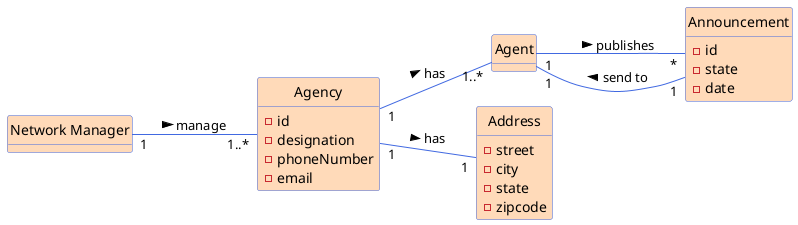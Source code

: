 @startuml
'skinparam monochrome true
skinparam packageStyle rectangle
skinparam shadowing false
'skinparam linetype ortho
left to right direction
'skinparam classAttributeIconSize 0
hide circle
hide methods
'---------File styling---------
skinparam class {
    BackgroundColor PeachPuff
    ArrowColor RoyalBlue
    BorderColor RoyalBlue
}
'------------|Actors|----------------
'|Persons|


Class Agent {
}

class Announcement{
    - id
    - state
    - date
}

class Agency{
    - id
    - designation
    - phoneNumber
    - email
}

class Address{
    -street
    -city
    -state
    -zipcode
}

class "Network Manager" as NM{

}

'Announcement
Announcement "1" -- "1" Agent : send to >

'Agency
Agency "1" -- "1..*" Agent : has >
Agency "1" -- "1" Address : has >

'Agent
Agent "1" -- "*" Announcement : publishes >

'Network Manager
NM "1" -- "1..*" Agency : manage >

@enduml
